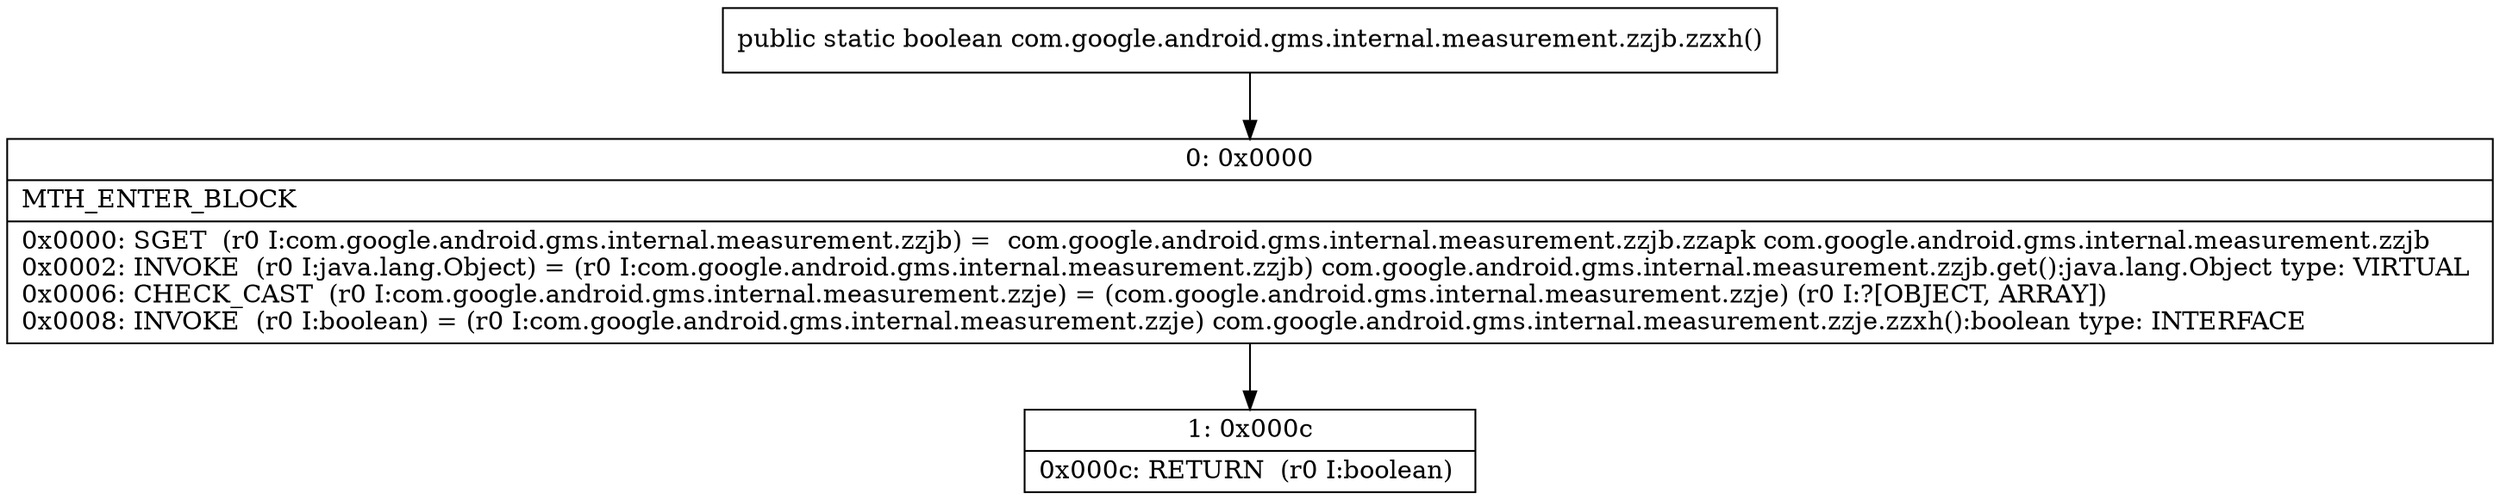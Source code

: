 digraph "CFG forcom.google.android.gms.internal.measurement.zzjb.zzxh()Z" {
Node_0 [shape=record,label="{0\:\ 0x0000|MTH_ENTER_BLOCK\l|0x0000: SGET  (r0 I:com.google.android.gms.internal.measurement.zzjb) =  com.google.android.gms.internal.measurement.zzjb.zzapk com.google.android.gms.internal.measurement.zzjb \l0x0002: INVOKE  (r0 I:java.lang.Object) = (r0 I:com.google.android.gms.internal.measurement.zzjb) com.google.android.gms.internal.measurement.zzjb.get():java.lang.Object type: VIRTUAL \l0x0006: CHECK_CAST  (r0 I:com.google.android.gms.internal.measurement.zzje) = (com.google.android.gms.internal.measurement.zzje) (r0 I:?[OBJECT, ARRAY]) \l0x0008: INVOKE  (r0 I:boolean) = (r0 I:com.google.android.gms.internal.measurement.zzje) com.google.android.gms.internal.measurement.zzje.zzxh():boolean type: INTERFACE \l}"];
Node_1 [shape=record,label="{1\:\ 0x000c|0x000c: RETURN  (r0 I:boolean) \l}"];
MethodNode[shape=record,label="{public static boolean com.google.android.gms.internal.measurement.zzjb.zzxh() }"];
MethodNode -> Node_0;
Node_0 -> Node_1;
}

